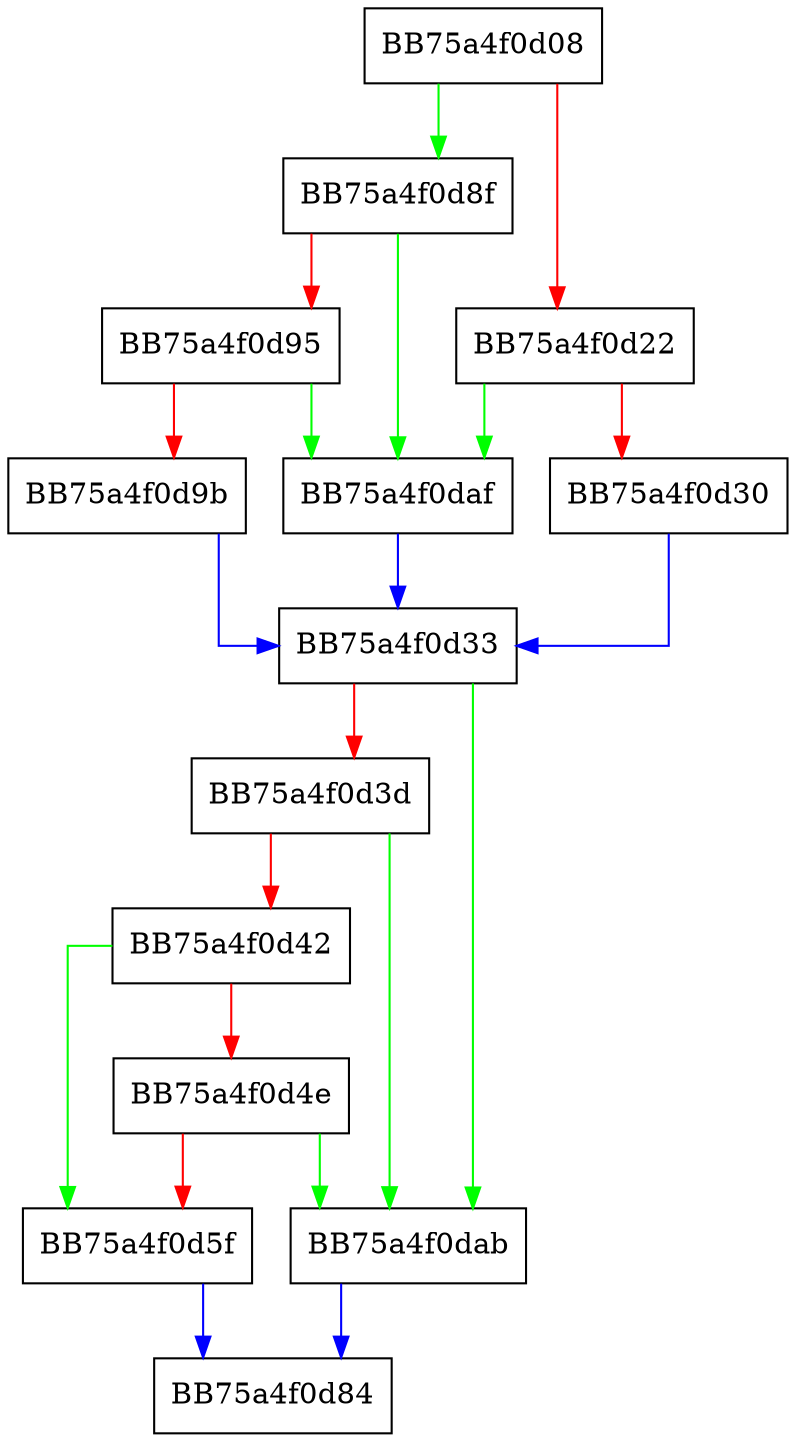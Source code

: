 digraph store_sum3b_entry {
  node [shape="box"];
  graph [splines=ortho];
  BB75a4f0d08 -> BB75a4f0d8f [color="green"];
  BB75a4f0d08 -> BB75a4f0d22 [color="red"];
  BB75a4f0d22 -> BB75a4f0daf [color="green"];
  BB75a4f0d22 -> BB75a4f0d30 [color="red"];
  BB75a4f0d30 -> BB75a4f0d33 [color="blue"];
  BB75a4f0d33 -> BB75a4f0dab [color="green"];
  BB75a4f0d33 -> BB75a4f0d3d [color="red"];
  BB75a4f0d3d -> BB75a4f0dab [color="green"];
  BB75a4f0d3d -> BB75a4f0d42 [color="red"];
  BB75a4f0d42 -> BB75a4f0d5f [color="green"];
  BB75a4f0d42 -> BB75a4f0d4e [color="red"];
  BB75a4f0d4e -> BB75a4f0dab [color="green"];
  BB75a4f0d4e -> BB75a4f0d5f [color="red"];
  BB75a4f0d5f -> BB75a4f0d84 [color="blue"];
  BB75a4f0d8f -> BB75a4f0daf [color="green"];
  BB75a4f0d8f -> BB75a4f0d95 [color="red"];
  BB75a4f0d95 -> BB75a4f0daf [color="green"];
  BB75a4f0d95 -> BB75a4f0d9b [color="red"];
  BB75a4f0d9b -> BB75a4f0d33 [color="blue"];
  BB75a4f0dab -> BB75a4f0d84 [color="blue"];
  BB75a4f0daf -> BB75a4f0d33 [color="blue"];
}